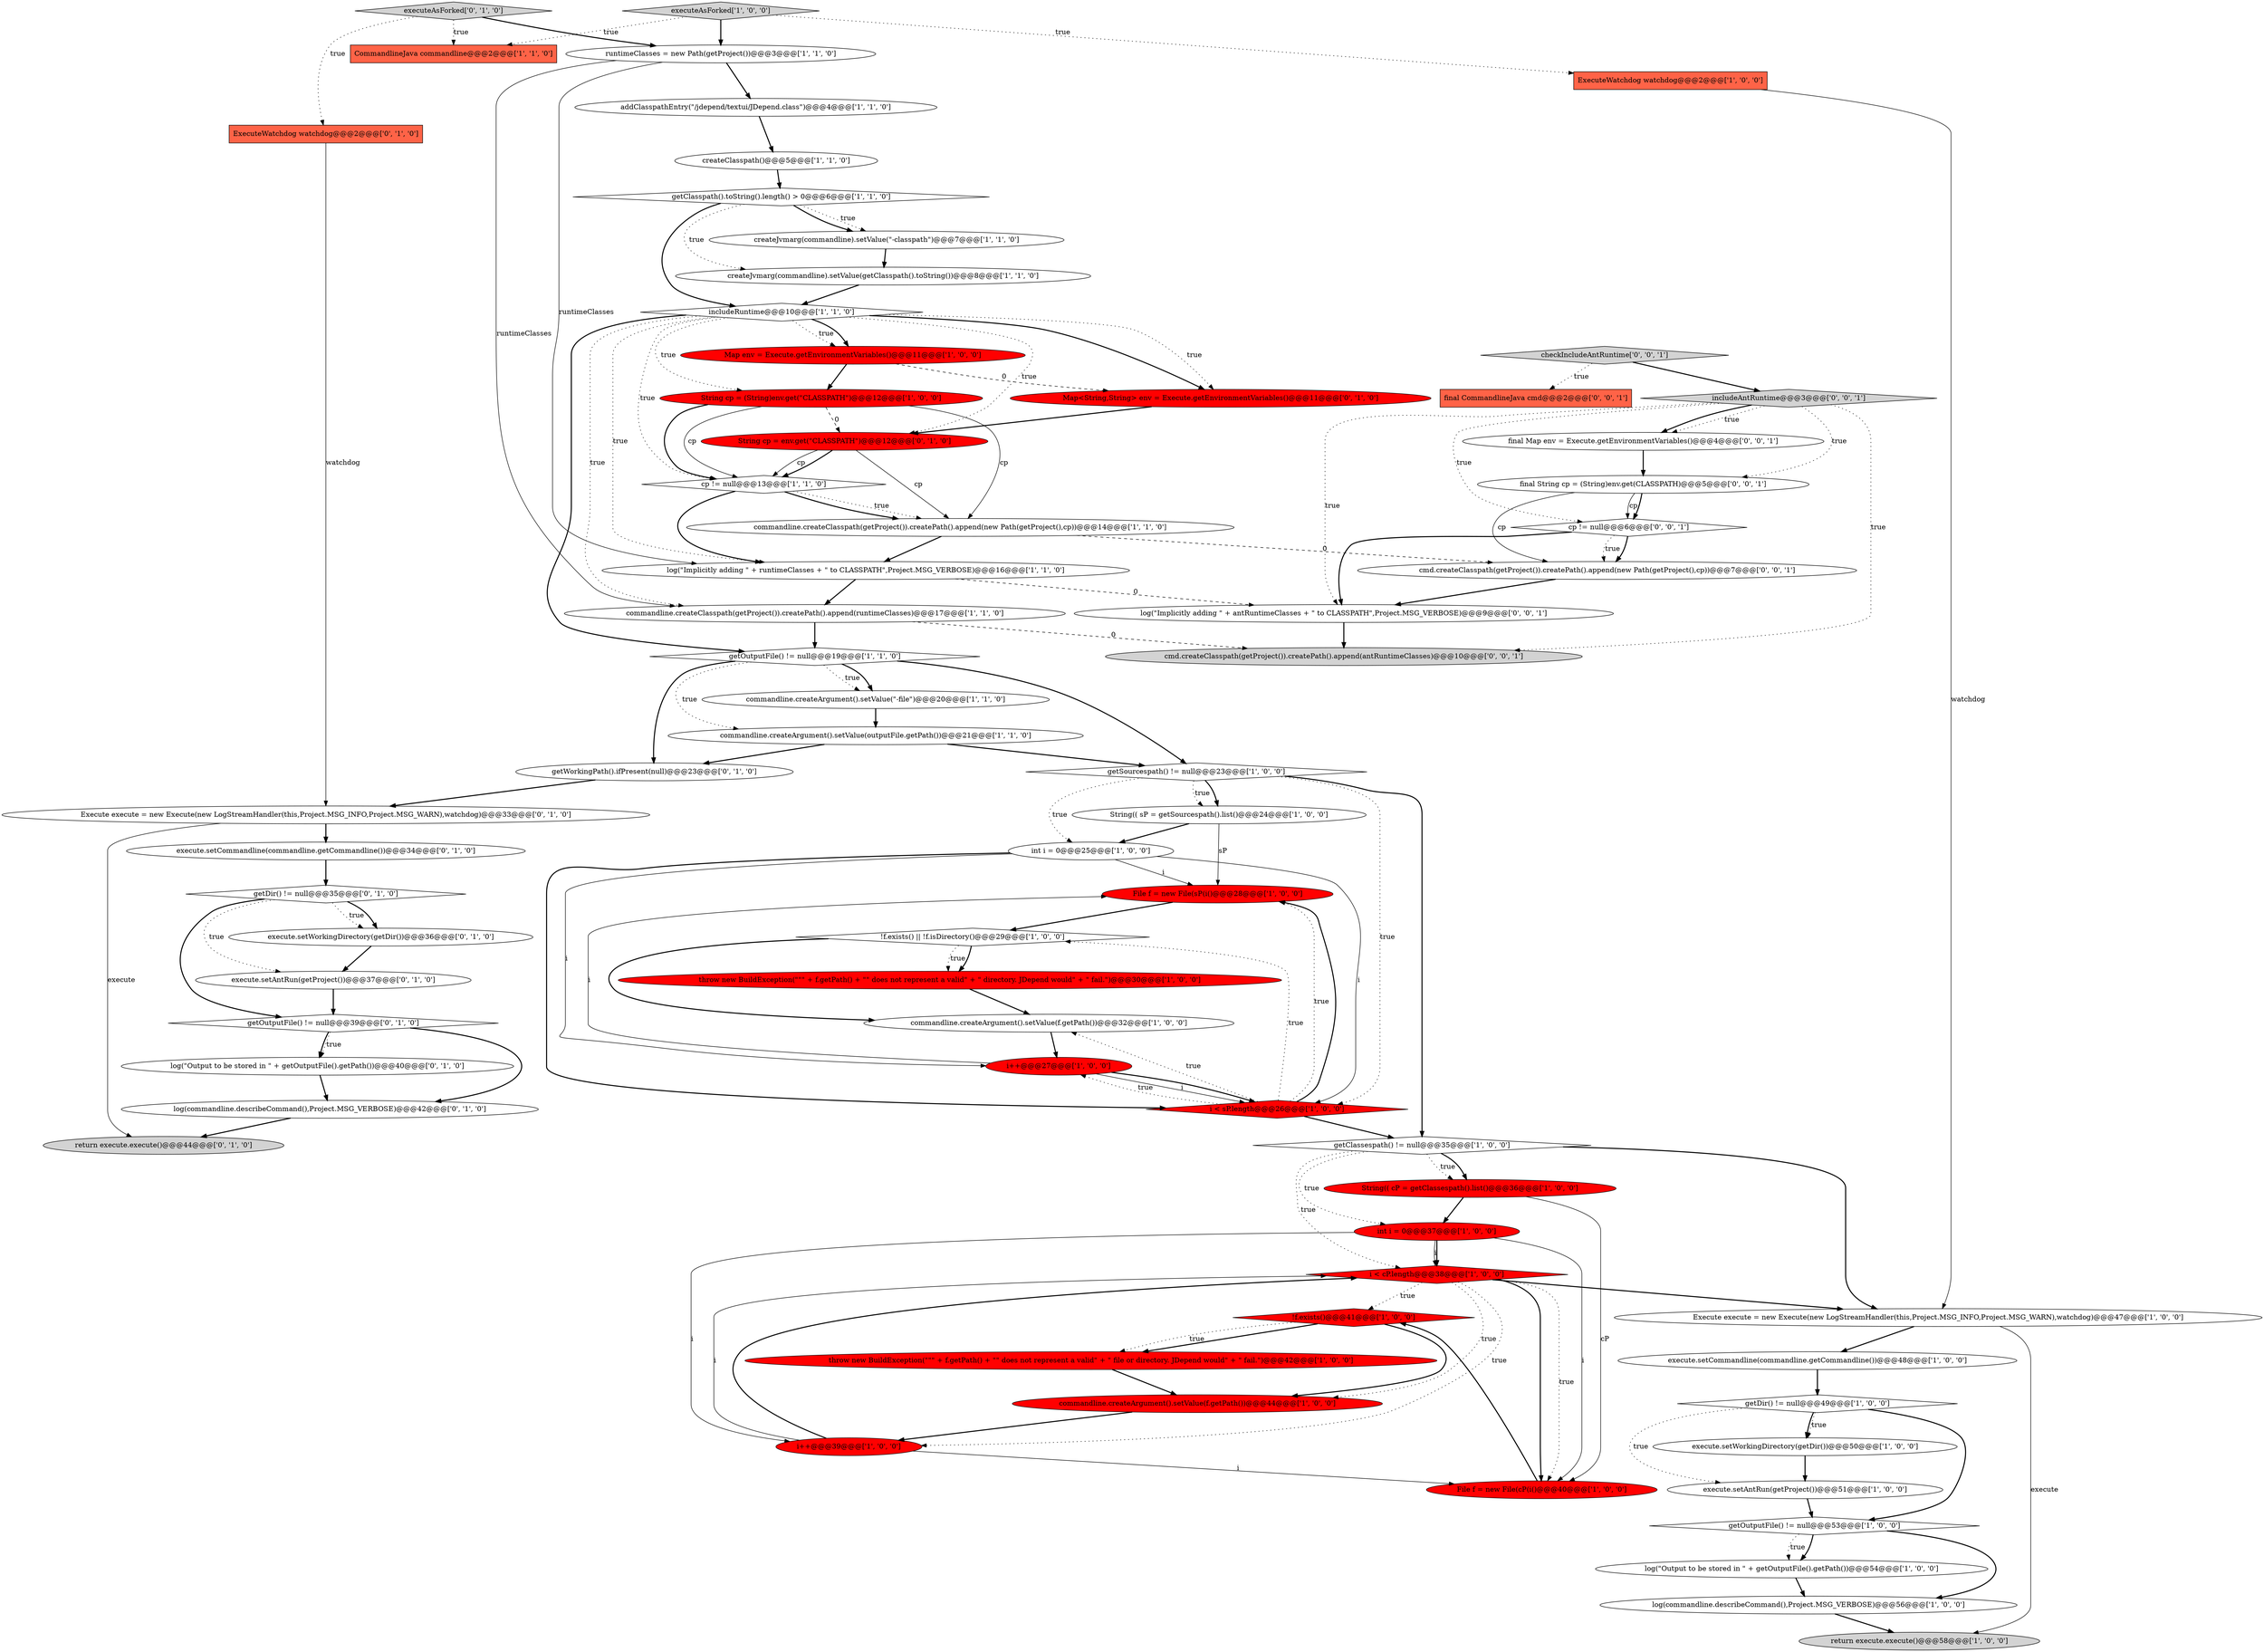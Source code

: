 digraph {
45 [style = filled, label = "String(( sP = getSourcespath().list()@@@24@@@['1', '0', '0']", fillcolor = white, shape = ellipse image = "AAA0AAABBB1BBB"];
13 [style = filled, label = "Map env = Execute.getEnvironmentVariables()@@@11@@@['1', '0', '0']", fillcolor = red, shape = ellipse image = "AAA1AAABBB1BBB"];
18 [style = filled, label = "commandline.createArgument().setValue(outputFile.getPath())@@@21@@@['1', '1', '0']", fillcolor = white, shape = ellipse image = "AAA0AAABBB1BBB"];
62 [style = filled, label = "final CommandlineJava cmd@@@2@@@['0', '0', '1']", fillcolor = tomato, shape = box image = "AAA0AAABBB3BBB"];
35 [style = filled, label = "CommandlineJava commandline@@@2@@@['1', '1', '0']", fillcolor = tomato, shape = box image = "AAA0AAABBB1BBB"];
16 [style = filled, label = "i++@@@27@@@['1', '0', '0']", fillcolor = red, shape = ellipse image = "AAA1AAABBB1BBB"];
9 [style = filled, label = "!f.exists() || !f.isDirectory()@@@29@@@['1', '0', '0']", fillcolor = white, shape = diamond image = "AAA0AAABBB1BBB"];
61 [style = filled, label = "log(\"Implicitly adding \" + antRuntimeClasses + \" to CLASSPATH\",Project.MSG_VERBOSE)@@@9@@@['0', '0', '1']", fillcolor = white, shape = ellipse image = "AAA0AAABBB3BBB"];
57 [style = filled, label = "execute.setCommandline(commandline.getCommandline())@@@34@@@['0', '1', '0']", fillcolor = white, shape = ellipse image = "AAA0AAABBB2BBB"];
25 [style = filled, label = "getSourcespath() != null@@@23@@@['1', '0', '0']", fillcolor = white, shape = diamond image = "AAA0AAABBB1BBB"];
32 [style = filled, label = "commandline.createClasspath(getProject()).createPath().append(new Path(getProject(),cp))@@@14@@@['1', '1', '0']", fillcolor = white, shape = ellipse image = "AAA0AAABBB1BBB"];
67 [style = filled, label = "final String cp = (String)env.get(CLASSPATH)@@@5@@@['0', '0', '1']", fillcolor = white, shape = ellipse image = "AAA0AAABBB3BBB"];
22 [style = filled, label = "!f.exists()@@@41@@@['1', '0', '0']", fillcolor = red, shape = diamond image = "AAA1AAABBB1BBB"];
37 [style = filled, label = "log(\"Implicitly adding \" + runtimeClasses + \" to CLASSPATH\",Project.MSG_VERBOSE)@@@16@@@['1', '1', '0']", fillcolor = white, shape = ellipse image = "AAA0AAABBB1BBB"];
15 [style = filled, label = "File f = new File(cP(i()@@@40@@@['1', '0', '0']", fillcolor = red, shape = ellipse image = "AAA1AAABBB1BBB"];
28 [style = filled, label = "i < cP.length@@@38@@@['1', '0', '0']", fillcolor = red, shape = diamond image = "AAA1AAABBB1BBB"];
36 [style = filled, label = "execute.setAntRun(getProject())@@@51@@@['1', '0', '0']", fillcolor = white, shape = ellipse image = "AAA0AAABBB1BBB"];
53 [style = filled, label = "log(\"Output to be stored in \" + getOutputFile().getPath())@@@40@@@['0', '1', '0']", fillcolor = white, shape = ellipse image = "AAA0AAABBB2BBB"];
21 [style = filled, label = "log(\"Output to be stored in \" + getOutputFile().getPath())@@@54@@@['1', '0', '0']", fillcolor = white, shape = ellipse image = "AAA0AAABBB1BBB"];
24 [style = filled, label = "commandline.createArgument().setValue(f.getPath())@@@32@@@['1', '0', '0']", fillcolor = white, shape = ellipse image = "AAA0AAABBB1BBB"];
39 [style = filled, label = "commandline.createArgument().setValue(\"-file\")@@@20@@@['1', '1', '0']", fillcolor = white, shape = ellipse image = "AAA0AAABBB1BBB"];
48 [style = filled, label = "return execute.execute()@@@44@@@['0', '1', '0']", fillcolor = lightgray, shape = ellipse image = "AAA0AAABBB2BBB"];
6 [style = filled, label = "createJvmarg(commandline).setValue(\"-classpath\")@@@7@@@['1', '1', '0']", fillcolor = white, shape = ellipse image = "AAA0AAABBB1BBB"];
23 [style = filled, label = "String cp = (String)env.get(\"CLASSPATH\")@@@12@@@['1', '0', '0']", fillcolor = red, shape = ellipse image = "AAA1AAABBB1BBB"];
12 [style = filled, label = "return execute.execute()@@@58@@@['1', '0', '0']", fillcolor = lightgray, shape = ellipse image = "AAA0AAABBB1BBB"];
26 [style = filled, label = "ExecuteWatchdog watchdog@@@2@@@['1', '0', '0']", fillcolor = tomato, shape = box image = "AAA0AAABBB1BBB"];
42 [style = filled, label = "createJvmarg(commandline).setValue(getClasspath().toString())@@@8@@@['1', '1', '0']", fillcolor = white, shape = ellipse image = "AAA0AAABBB1BBB"];
38 [style = filled, label = "Execute execute = new Execute(new LogStreamHandler(this,Project.MSG_INFO,Project.MSG_WARN),watchdog)@@@47@@@['1', '0', '0']", fillcolor = white, shape = ellipse image = "AAA0AAABBB1BBB"];
41 [style = filled, label = "runtimeClasses = new Path(getProject())@@@3@@@['1', '1', '0']", fillcolor = white, shape = ellipse image = "AAA0AAABBB1BBB"];
11 [style = filled, label = "commandline.createClasspath(getProject()).createPath().append(runtimeClasses)@@@17@@@['1', '1', '0']", fillcolor = white, shape = ellipse image = "AAA0AAABBB1BBB"];
51 [style = filled, label = "executeAsForked['0', '1', '0']", fillcolor = lightgray, shape = diamond image = "AAA0AAABBB2BBB"];
33 [style = filled, label = "getClasspath().toString().length() > 0@@@6@@@['1', '1', '0']", fillcolor = white, shape = diamond image = "AAA0AAABBB1BBB"];
52 [style = filled, label = "getWorkingPath().ifPresent(null)@@@23@@@['0', '1', '0']", fillcolor = white, shape = ellipse image = "AAA0AAABBB2BBB"];
10 [style = filled, label = "File f = new File(sP(i()@@@28@@@['1', '0', '0']", fillcolor = red, shape = ellipse image = "AAA1AAABBB1BBB"];
55 [style = filled, label = "String cp = env.get(\"CLASSPATH\")@@@12@@@['0', '1', '0']", fillcolor = red, shape = ellipse image = "AAA1AAABBB2BBB"];
44 [style = filled, label = "createClasspath()@@@5@@@['1', '1', '0']", fillcolor = white, shape = ellipse image = "AAA0AAABBB1BBB"];
3 [style = filled, label = "getClassespath() != null@@@35@@@['1', '0', '0']", fillcolor = white, shape = diamond image = "AAA0AAABBB1BBB"];
63 [style = filled, label = "final Map env = Execute.getEnvironmentVariables()@@@4@@@['0', '0', '1']", fillcolor = white, shape = ellipse image = "AAA0AAABBB3BBB"];
60 [style = filled, label = "cmd.createClasspath(getProject()).createPath().append(new Path(getProject(),cp))@@@7@@@['0', '0', '1']", fillcolor = white, shape = ellipse image = "AAA0AAABBB3BBB"];
5 [style = filled, label = "getOutputFile() != null@@@53@@@['1', '0', '0']", fillcolor = white, shape = diamond image = "AAA0AAABBB1BBB"];
64 [style = filled, label = "checkIncludeAntRuntime['0', '0', '1']", fillcolor = lightgray, shape = diamond image = "AAA0AAABBB3BBB"];
31 [style = filled, label = "getOutputFile() != null@@@19@@@['1', '1', '0']", fillcolor = white, shape = diamond image = "AAA0AAABBB1BBB"];
59 [style = filled, label = "execute.setAntRun(getProject())@@@37@@@['0', '1', '0']", fillcolor = white, shape = ellipse image = "AAA0AAABBB2BBB"];
1 [style = filled, label = "String(( cP = getClassespath().list()@@@36@@@['1', '0', '0']", fillcolor = red, shape = ellipse image = "AAA1AAABBB1BBB"];
49 [style = filled, label = "getOutputFile() != null@@@39@@@['0', '1', '0']", fillcolor = white, shape = diamond image = "AAA0AAABBB2BBB"];
20 [style = filled, label = "getDir() != null@@@49@@@['1', '0', '0']", fillcolor = white, shape = diamond image = "AAA0AAABBB1BBB"];
50 [style = filled, label = "Execute execute = new Execute(new LogStreamHandler(this,Project.MSG_INFO,Project.MSG_WARN),watchdog)@@@33@@@['0', '1', '0']", fillcolor = white, shape = ellipse image = "AAA0AAABBB2BBB"];
2 [style = filled, label = "i++@@@39@@@['1', '0', '0']", fillcolor = red, shape = ellipse image = "AAA1AAABBB1BBB"];
14 [style = filled, label = "int i = 0@@@37@@@['1', '0', '0']", fillcolor = red, shape = ellipse image = "AAA1AAABBB1BBB"];
34 [style = filled, label = "i < sP.length@@@26@@@['1', '0', '0']", fillcolor = red, shape = diamond image = "AAA1AAABBB1BBB"];
46 [style = filled, label = "Map<String,String> env = Execute.getEnvironmentVariables()@@@11@@@['0', '1', '0']", fillcolor = red, shape = ellipse image = "AAA1AAABBB2BBB"];
43 [style = filled, label = "throw new BuildException(\"\"\" + f.getPath() + \"\" does not represent a valid\" + \" file or directory. JDepend would\" + \" fail.\")@@@42@@@['1', '0', '0']", fillcolor = red, shape = ellipse image = "AAA1AAABBB1BBB"];
29 [style = filled, label = "addClasspathEntry(\"/jdepend/textui/JDepend.class\")@@@4@@@['1', '1', '0']", fillcolor = white, shape = ellipse image = "AAA0AAABBB1BBB"];
65 [style = filled, label = "cp != null@@@6@@@['0', '0', '1']", fillcolor = white, shape = diamond image = "AAA0AAABBB3BBB"];
17 [style = filled, label = "executeAsForked['1', '0', '0']", fillcolor = lightgray, shape = diamond image = "AAA0AAABBB1BBB"];
40 [style = filled, label = "execute.setWorkingDirectory(getDir())@@@50@@@['1', '0', '0']", fillcolor = white, shape = ellipse image = "AAA0AAABBB1BBB"];
54 [style = filled, label = "log(commandline.describeCommand(),Project.MSG_VERBOSE)@@@42@@@['0', '1', '0']", fillcolor = white, shape = ellipse image = "AAA0AAABBB2BBB"];
56 [style = filled, label = "ExecuteWatchdog watchdog@@@2@@@['0', '1', '0']", fillcolor = tomato, shape = box image = "AAA0AAABBB2BBB"];
66 [style = filled, label = "cmd.createClasspath(getProject()).createPath().append(antRuntimeClasses)@@@10@@@['0', '0', '1']", fillcolor = lightgray, shape = ellipse image = "AAA0AAABBB3BBB"];
19 [style = filled, label = "int i = 0@@@25@@@['1', '0', '0']", fillcolor = white, shape = ellipse image = "AAA0AAABBB1BBB"];
27 [style = filled, label = "commandline.createArgument().setValue(f.getPath())@@@44@@@['1', '0', '0']", fillcolor = red, shape = ellipse image = "AAA1AAABBB1BBB"];
30 [style = filled, label = "cp != null@@@13@@@['1', '1', '0']", fillcolor = white, shape = diamond image = "AAA0AAABBB1BBB"];
8 [style = filled, label = "includeRuntime@@@10@@@['1', '1', '0']", fillcolor = white, shape = diamond image = "AAA0AAABBB1BBB"];
4 [style = filled, label = "execute.setCommandline(commandline.getCommandline())@@@48@@@['1', '0', '0']", fillcolor = white, shape = ellipse image = "AAA0AAABBB1BBB"];
68 [style = filled, label = "includeAntRuntime@@@3@@@['0', '0', '1']", fillcolor = lightgray, shape = diamond image = "AAA0AAABBB3BBB"];
47 [style = filled, label = "execute.setWorkingDirectory(getDir())@@@36@@@['0', '1', '0']", fillcolor = white, shape = ellipse image = "AAA0AAABBB2BBB"];
58 [style = filled, label = "getDir() != null@@@35@@@['0', '1', '0']", fillcolor = white, shape = diamond image = "AAA0AAABBB2BBB"];
7 [style = filled, label = "log(commandline.describeCommand(),Project.MSG_VERBOSE)@@@56@@@['1', '0', '0']", fillcolor = white, shape = ellipse image = "AAA0AAABBB1BBB"];
0 [style = filled, label = "throw new BuildException(\"\"\" + f.getPath() + \"\" does not represent a valid\" + \" directory. JDepend would\" + \" fail.\")@@@30@@@['1', '0', '0']", fillcolor = red, shape = ellipse image = "AAA1AAABBB1BBB"];
8->30 [style = dotted, label="true"];
65->60 [style = bold, label=""];
61->66 [style = bold, label=""];
59->49 [style = bold, label=""];
32->37 [style = bold, label=""];
37->11 [style = bold, label=""];
25->45 [style = bold, label=""];
28->38 [style = bold, label=""];
56->50 [style = solid, label="watchdog"];
67->65 [style = solid, label="cp"];
28->15 [style = dotted, label="true"];
38->4 [style = bold, label=""];
17->35 [style = dotted, label="true"];
41->11 [style = solid, label="runtimeClasses"];
14->28 [style = bold, label=""];
34->9 [style = dotted, label="true"];
20->36 [style = dotted, label="true"];
57->58 [style = bold, label=""];
53->54 [style = bold, label=""];
3->38 [style = bold, label=""];
20->40 [style = dotted, label="true"];
8->37 [style = dotted, label="true"];
16->10 [style = solid, label="i"];
13->46 [style = dashed, label="0"];
39->18 [style = bold, label=""];
19->16 [style = solid, label="i"];
1->15 [style = solid, label="cP"];
26->38 [style = solid, label="watchdog"];
0->24 [style = bold, label=""];
55->30 [style = solid, label="cp"];
29->44 [style = bold, label=""];
19->34 [style = solid, label="i"];
16->34 [style = solid, label="i"];
28->27 [style = dotted, label="true"];
8->55 [style = dotted, label="true"];
25->19 [style = dotted, label="true"];
2->28 [style = bold, label=""];
9->24 [style = bold, label=""];
27->2 [style = bold, label=""];
31->39 [style = dotted, label="true"];
17->26 [style = dotted, label="true"];
19->34 [style = bold, label=""];
65->60 [style = dotted, label="true"];
23->30 [style = bold, label=""];
8->46 [style = dotted, label="true"];
64->62 [style = dotted, label="true"];
17->41 [style = bold, label=""];
22->43 [style = bold, label=""];
25->3 [style = bold, label=""];
49->53 [style = dotted, label="true"];
58->47 [style = dotted, label="true"];
28->2 [style = dotted, label="true"];
16->34 [style = bold, label=""];
22->43 [style = dotted, label="true"];
8->23 [style = dotted, label="true"];
50->48 [style = solid, label="execute"];
51->56 [style = dotted, label="true"];
23->32 [style = solid, label="cp"];
68->66 [style = dotted, label="true"];
25->45 [style = dotted, label="true"];
5->21 [style = bold, label=""];
68->63 [style = dotted, label="true"];
68->67 [style = dotted, label="true"];
43->27 [style = bold, label=""];
18->25 [style = bold, label=""];
30->32 [style = dotted, label="true"];
21->7 [style = bold, label=""];
5->7 [style = bold, label=""];
2->28 [style = solid, label="i"];
65->61 [style = bold, label=""];
33->8 [style = bold, label=""];
3->1 [style = dotted, label="true"];
49->54 [style = bold, label=""];
9->0 [style = dotted, label="true"];
31->25 [style = bold, label=""];
34->24 [style = dotted, label="true"];
3->1 [style = bold, label=""];
8->31 [style = bold, label=""];
33->6 [style = dotted, label="true"];
58->59 [style = dotted, label="true"];
68->65 [style = dotted, label="true"];
31->52 [style = bold, label=""];
19->10 [style = solid, label="i"];
68->63 [style = bold, label=""];
42->8 [style = bold, label=""];
34->10 [style = dotted, label="true"];
6->42 [style = bold, label=""];
44->33 [style = bold, label=""];
30->32 [style = bold, label=""];
58->49 [style = bold, label=""];
47->59 [style = bold, label=""];
31->18 [style = dotted, label="true"];
3->14 [style = dotted, label="true"];
15->22 [style = bold, label=""];
11->31 [style = bold, label=""];
55->32 [style = solid, label="cp"];
55->30 [style = bold, label=""];
60->61 [style = bold, label=""];
40->36 [style = bold, label=""];
50->57 [style = bold, label=""];
63->67 [style = bold, label=""];
4->20 [style = bold, label=""];
28->22 [style = dotted, label="true"];
8->11 [style = dotted, label="true"];
5->21 [style = dotted, label="true"];
52->50 [style = bold, label=""];
67->60 [style = solid, label="cp"];
10->9 [style = bold, label=""];
36->5 [style = bold, label=""];
31->39 [style = bold, label=""];
8->13 [style = dotted, label="true"];
18->52 [style = bold, label=""];
8->13 [style = bold, label=""];
46->55 [style = bold, label=""];
3->28 [style = dotted, label="true"];
28->15 [style = bold, label=""];
9->0 [style = bold, label=""];
68->61 [style = dotted, label="true"];
7->12 [style = bold, label=""];
25->34 [style = dotted, label="true"];
41->29 [style = bold, label=""];
33->6 [style = bold, label=""];
38->12 [style = solid, label="execute"];
54->48 [style = bold, label=""];
23->30 [style = solid, label="cp"];
30->37 [style = bold, label=""];
34->10 [style = bold, label=""];
67->65 [style = bold, label=""];
2->15 [style = solid, label="i"];
45->10 [style = solid, label="sP"];
20->5 [style = bold, label=""];
49->53 [style = bold, label=""];
32->60 [style = dashed, label="0"];
24->16 [style = bold, label=""];
8->46 [style = bold, label=""];
20->40 [style = bold, label=""];
58->47 [style = bold, label=""];
23->55 [style = dashed, label="0"];
33->42 [style = dotted, label="true"];
22->27 [style = bold, label=""];
34->3 [style = bold, label=""];
45->19 [style = bold, label=""];
41->37 [style = solid, label="runtimeClasses"];
51->35 [style = dotted, label="true"];
64->68 [style = bold, label=""];
13->23 [style = bold, label=""];
37->61 [style = dashed, label="0"];
1->14 [style = bold, label=""];
14->15 [style = solid, label="i"];
34->16 [style = dotted, label="true"];
11->66 [style = dashed, label="0"];
14->28 [style = solid, label="i"];
51->41 [style = bold, label=""];
14->2 [style = solid, label="i"];
}
